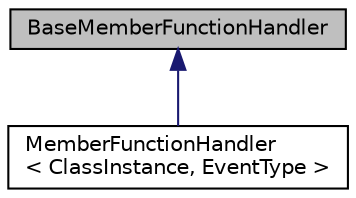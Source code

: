 digraph "BaseMemberFunctionHandler"
{
  edge [fontname="Helvetica",fontsize="10",labelfontname="Helvetica",labelfontsize="10"];
  node [fontname="Helvetica",fontsize="10",shape=record];
  Node0 [label="BaseMemberFunctionHandler",height=0.2,width=0.4,color="black", fillcolor="grey75", style="filled", fontcolor="black"];
  Node0 -> Node1 [dir="back",color="midnightblue",fontsize="10",style="solid",fontname="Helvetica"];
  Node1 [label="MemberFunctionHandler\l\< ClassInstance, EventType \>",height=0.2,width=0.4,color="black", fillcolor="white", style="filled",URL="$class_member_function_handler.html"];
}
